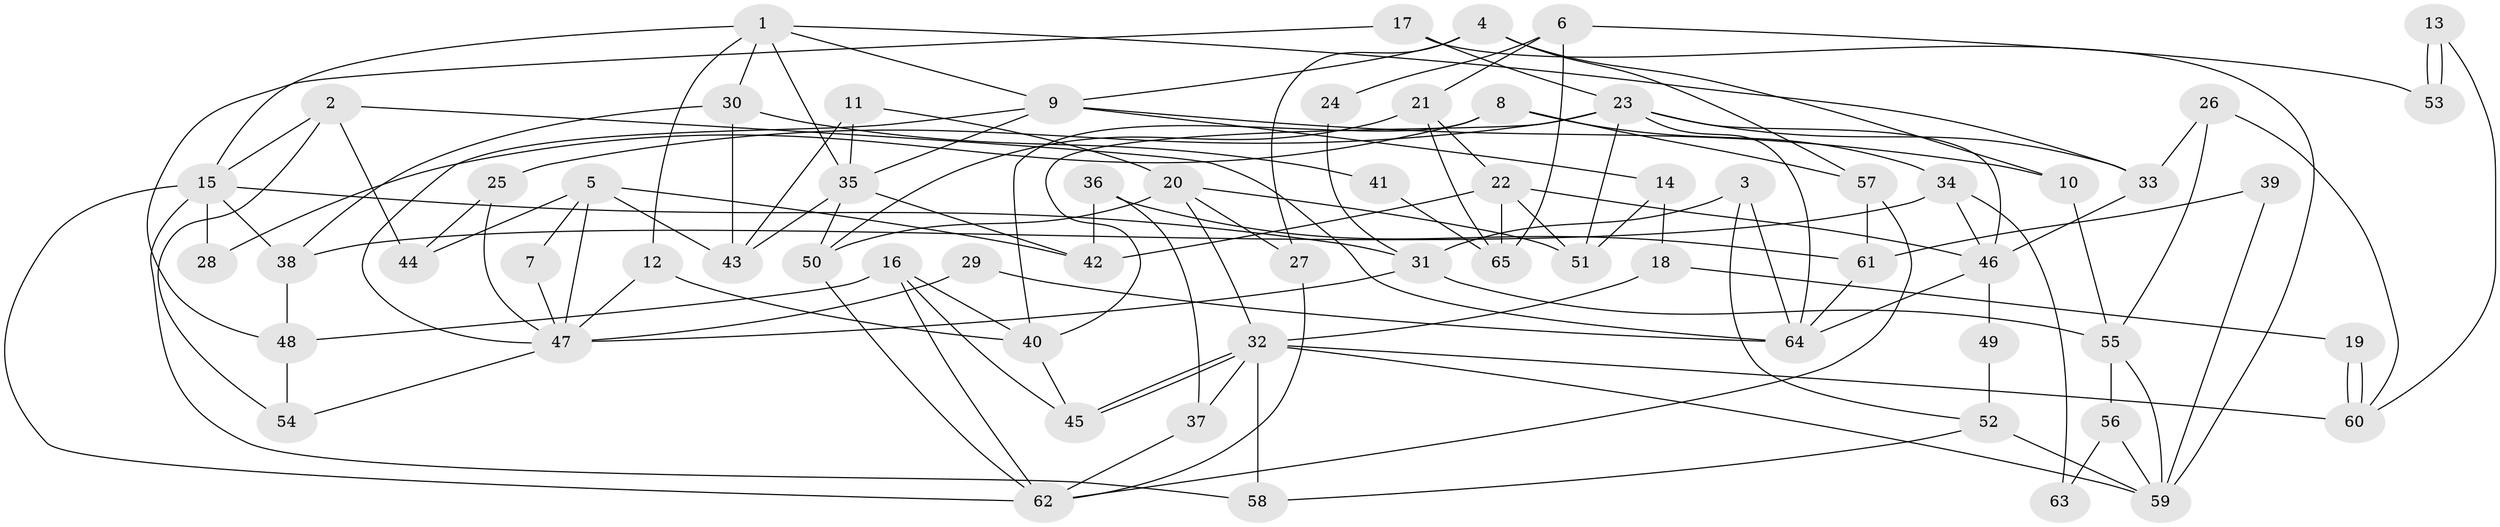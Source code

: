 // Generated by graph-tools (version 1.1) at 2025/02/03/09/25 03:02:07]
// undirected, 65 vertices, 130 edges
graph export_dot {
graph [start="1"]
  node [color=gray90,style=filled];
  1;
  2;
  3;
  4;
  5;
  6;
  7;
  8;
  9;
  10;
  11;
  12;
  13;
  14;
  15;
  16;
  17;
  18;
  19;
  20;
  21;
  22;
  23;
  24;
  25;
  26;
  27;
  28;
  29;
  30;
  31;
  32;
  33;
  34;
  35;
  36;
  37;
  38;
  39;
  40;
  41;
  42;
  43;
  44;
  45;
  46;
  47;
  48;
  49;
  50;
  51;
  52;
  53;
  54;
  55;
  56;
  57;
  58;
  59;
  60;
  61;
  62;
  63;
  64;
  65;
  1 -- 30;
  1 -- 9;
  1 -- 12;
  1 -- 15;
  1 -- 33;
  1 -- 35;
  2 -- 15;
  2 -- 44;
  2 -- 54;
  2 -- 64;
  3 -- 52;
  3 -- 64;
  3 -- 31;
  4 -- 27;
  4 -- 57;
  4 -- 9;
  4 -- 10;
  5 -- 47;
  5 -- 42;
  5 -- 7;
  5 -- 43;
  5 -- 44;
  6 -- 65;
  6 -- 21;
  6 -- 24;
  6 -- 53;
  7 -- 47;
  8 -- 34;
  8 -- 40;
  8 -- 28;
  8 -- 57;
  9 -- 35;
  9 -- 10;
  9 -- 14;
  9 -- 47;
  10 -- 55;
  11 -- 43;
  11 -- 35;
  11 -- 20;
  12 -- 47;
  12 -- 40;
  13 -- 60;
  13 -- 53;
  13 -- 53;
  14 -- 51;
  14 -- 18;
  15 -- 62;
  15 -- 28;
  15 -- 31;
  15 -- 38;
  15 -- 58;
  16 -- 40;
  16 -- 45;
  16 -- 48;
  16 -- 62;
  17 -- 48;
  17 -- 23;
  17 -- 59;
  18 -- 32;
  18 -- 19;
  19 -- 60;
  19 -- 60;
  20 -- 32;
  20 -- 27;
  20 -- 50;
  20 -- 51;
  21 -- 22;
  21 -- 50;
  21 -- 65;
  22 -- 51;
  22 -- 46;
  22 -- 42;
  22 -- 65;
  23 -- 46;
  23 -- 33;
  23 -- 25;
  23 -- 40;
  23 -- 51;
  23 -- 64;
  24 -- 31;
  25 -- 47;
  25 -- 44;
  26 -- 60;
  26 -- 55;
  26 -- 33;
  27 -- 62;
  29 -- 47;
  29 -- 64;
  30 -- 43;
  30 -- 38;
  30 -- 41;
  31 -- 47;
  31 -- 55;
  32 -- 45;
  32 -- 45;
  32 -- 59;
  32 -- 37;
  32 -- 58;
  32 -- 60;
  33 -- 46;
  34 -- 46;
  34 -- 38;
  34 -- 63;
  35 -- 50;
  35 -- 42;
  35 -- 43;
  36 -- 42;
  36 -- 61;
  36 -- 37;
  37 -- 62;
  38 -- 48;
  39 -- 61;
  39 -- 59;
  40 -- 45;
  41 -- 65;
  46 -- 64;
  46 -- 49;
  47 -- 54;
  48 -- 54;
  49 -- 52;
  50 -- 62;
  52 -- 59;
  52 -- 58;
  55 -- 56;
  55 -- 59;
  56 -- 59;
  56 -- 63;
  57 -- 62;
  57 -- 61;
  61 -- 64;
}
